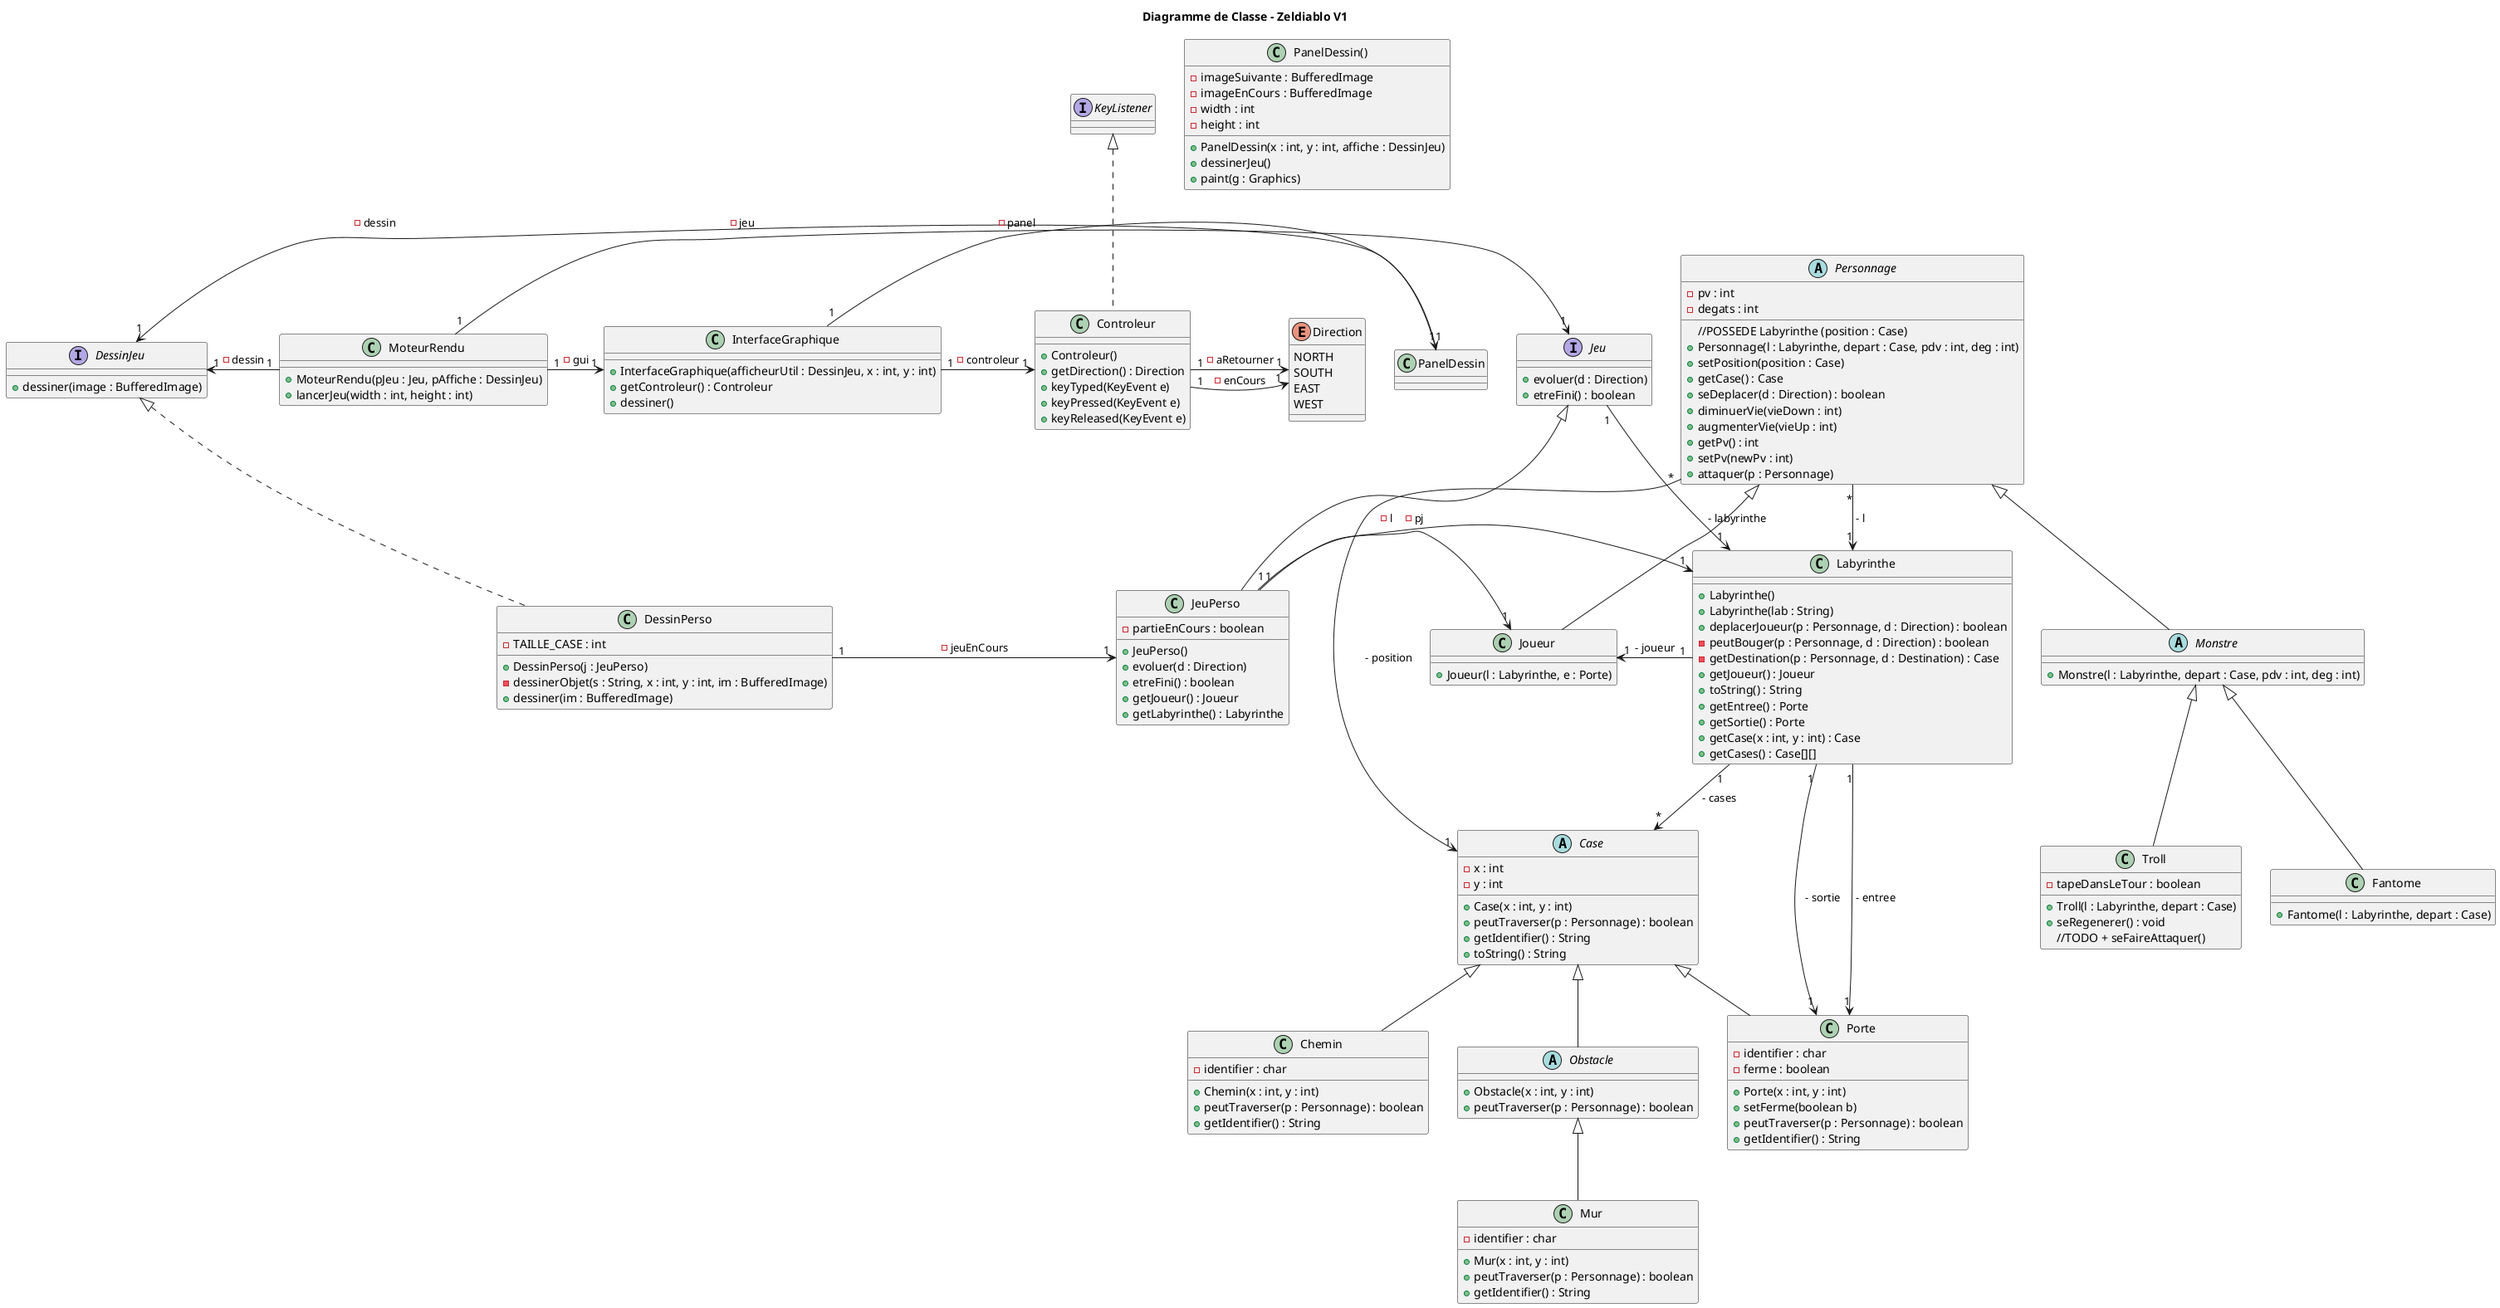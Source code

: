 @startuml

title Diagramme de Classe - Zeldiablo V1

interface Jeu{
    + evoluer(d : Direction)
    + etreFini() : boolean
}

class JeuPerso extends Jeu{
    - partieEnCours : boolean
    + JeuPerso()
    + evoluer(d : Direction)
    + etreFini() : boolean
    + getJoueur() : Joueur
    + getLabyrinthe() : Labyrinthe
}

class Controleur implements KeyListener{
    + Controleur()
    + getDirection() : Direction
    + keyTyped(KeyEvent e)
    + keyPressed(KeyEvent e)
    + keyReleased(KeyEvent e)
}

interface DessinJeu{
    + dessiner(image : BufferedImage)
}

class DessinPerso implements DessinJeu{
    - TAILLE_CASE : int
    + DessinPerso(j : JeuPerso)
    - dessinerObjet(s : String, x : int, y : int, im : BufferedImage)
    + dessiner(im : BufferedImage)
}

class InterfaceGraphique{
    + InterfaceGraphique(afficheurUtil : DessinJeu, x : int, y : int)
    + getControleur() : Controleur
    + dessiner()
}

class MoteurRendu{
    + MoteurRendu(pJeu : Jeu, pAffiche : DessinJeu)
    + lancerJeu(width : int, height : int)
}

class PanelDessin(){
    - imageSuivante : BufferedImage
    - imageEnCours : BufferedImage
    - width : int
    - height : int
    + PanelDessin(x : int, y : int, affiche : DessinJeu)
    + dessinerJeu()
    + paint(g : Graphics)
}

abstract class Personnage{
    - pv : int
    - degats : int
    //POSSEDE Labyrinthe (position : Case)
    + Personnage(l : Labyrinthe, depart : Case, pdv : int, deg : int)
    + setPosition(position : Case)
    + getCase() : Case
    + seDeplacer(d : Direction) : boolean
    + diminuerVie(vieDown : int)
    + augmenterVie(vieUp : int)
    + getPv() : int
    + setPv(newPv : int)
    + attaquer(p : Personnage)
}

class Labyrinthe{
    + Labyrinthe()
    + Labyrinthe(lab : String)
    + deplacerJoueur(p : Personnage, d : Direction) : boolean
    - peutBouger(p : Personnage, d : Direction) : boolean
    - getDestination(p : Personnage, d : Destination) : Case
    + getJoueur() : Joueur
    + toString() : String
    + getEntree() : Porte
    + getSortie() : Porte
    + getCase(x : int, y : int) : Case
    + getCases() : Case[][]
}

abstract class Case{
    - x : int
    - y : int
    + Case(x : int, y : int)
    + peutTraverser(p : Personnage) : boolean
    + getIdentifier() : String
    + toString() : String
}

class Chemin extends Case{
    - identifier : char
    + Chemin(x : int, y : int)
    + peutTraverser(p : Personnage) : boolean
    + getIdentifier() : String
}

abstract class Obstacle extends Case{
    + Obstacle(x : int, y : int)
    + peutTraverser(p : Personnage) : boolean
}

class Mur extends Obstacle{
    - identifier : char
    + Mur(x : int, y : int)
    + peutTraverser(p : Personnage) : boolean
    + getIdentifier() : String
}

class Porte extends Case{
    - identifier : char
    - ferme : boolean
    + Porte(x : int, y : int)
    + setFerme(boolean b)
    + peutTraverser(p : Personnage) : boolean
    + getIdentifier() : String
}

class Joueur extends Personnage{
    + Joueur(l : Labyrinthe, e : Porte)
}

enum Direction{
    NORTH
    SOUTH
    EAST
    WEST
}

abstract class Monstre extends Personnage{
    + Monstre(l : Labyrinthe, depart : Case, pdv : int, deg : int)
}

class Troll extends Monstre{
    - tapeDansLeTour : boolean
    + Troll(l : Labyrinthe, depart : Case)
    + seRegenerer() : void
    //TODO + seFaireAttaquer()
}

class Fantome extends Monstre{
    + Fantome(l : Labyrinthe, depart : Case)
}

Jeu "1" --> "1" Labyrinthe: " - labyrinthe"
Labyrinthe "1" -down-> "1" Porte: " - entree "
Labyrinthe "1" -left-> "1" Porte: " - sortie "
Labyrinthe "1" --> "*" Case: " - cases "
Personnage "*" --> "1" Case: " - position "
Personnage "*" --> "1" Labyrinthe: " - l "
Labyrinthe "1" -left-> "1" Joueur: " - joueur "






PanelDessin "1" -> "1" DessinJeu : "- dessin"
DessinPerso "1" -> "1" JeuPerso : "- jeuEnCours"
JeuPerso "1" -> "1" Labyrinthe : "- l"
JeuPerso "1" -> "1" Joueur : "- pj"
Controleur "1" -> "1" Direction : "- enCours"
Controleur "1" -> "1" Direction : "- aRetourner"
MoteurRendu "1" -> "1" Jeu : "- jeu"
MoteurRendu "1" -> "1" InterfaceGraphique : "- gui"
MoteurRendu "1" -> "1" DessinJeu : "- dessin"
InterfaceGraphique "1" -> "1" Controleur : "- controleur"
InterfaceGraphique "1" -> "1" PanelDessin : "- panel"


@enduml